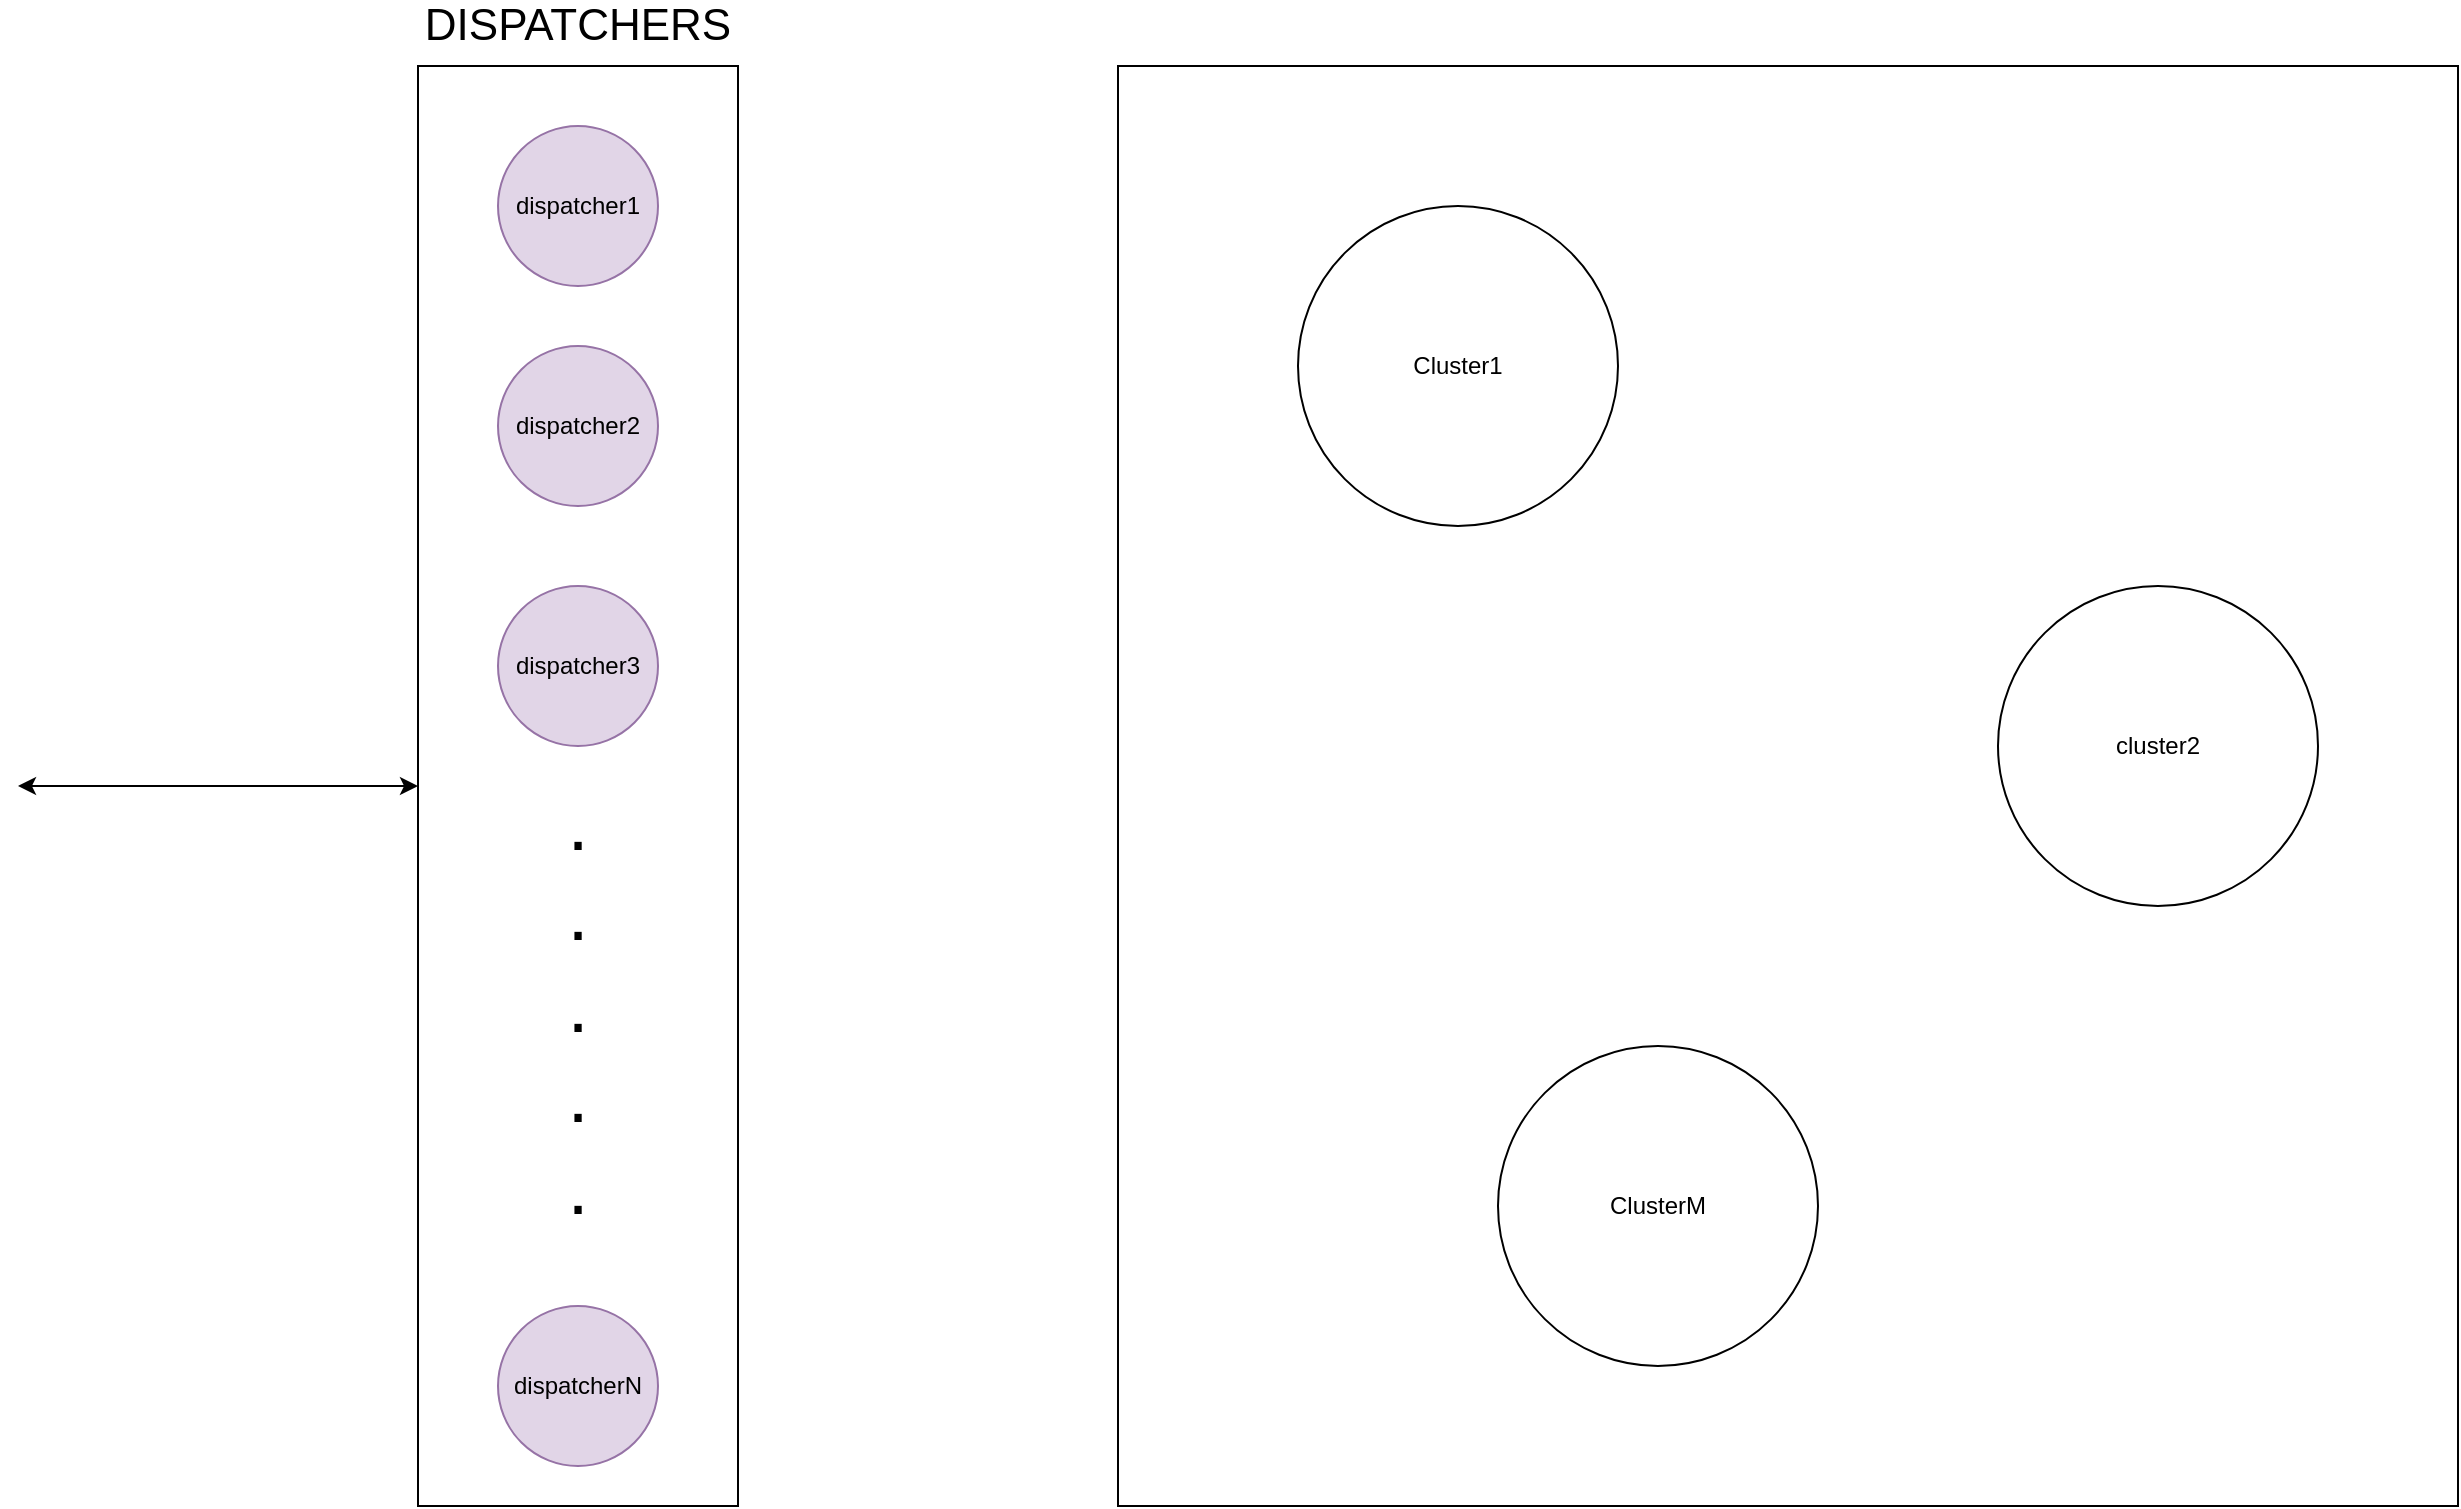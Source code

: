 <mxfile version="14.7.2" type="device" pages="2"><diagram id="qpl6mM6oCZW2Q2esjjXB" name="Page-1"><mxGraphModel dx="2524" dy="919" grid="1" gridSize="10" guides="1" tooltips="1" connect="1" arrows="1" fold="1" page="1" pageScale="1" pageWidth="827" pageHeight="1169" math="0" shadow="0"><root><mxCell id="0"/><mxCell id="1" parent="0"/><mxCell id="sBukJJ4BUMoM6KsQqtWM-1" value="" style="rounded=0;whiteSpace=wrap;html=1;" parent="1" vertex="1"><mxGeometry x="160" y="120" width="160" height="720" as="geometry"/></mxCell><mxCell id="sBukJJ4BUMoM6KsQqtWM-2" value="dispatcher1" style="ellipse;whiteSpace=wrap;html=1;aspect=fixed;fillColor=#e1d5e7;strokeColor=#9673a6;" parent="1" vertex="1"><mxGeometry x="200" y="150" width="80" height="80" as="geometry"/></mxCell><mxCell id="sBukJJ4BUMoM6KsQqtWM-3" value="dispatcher2" style="ellipse;whiteSpace=wrap;html=1;aspect=fixed;fillColor=#e1d5e7;strokeColor=#9673a6;" parent="1" vertex="1"><mxGeometry x="200" y="260" width="80" height="80" as="geometry"/></mxCell><mxCell id="sBukJJ4BUMoM6KsQqtWM-4" value="dispatcher3" style="ellipse;whiteSpace=wrap;html=1;aspect=fixed;fillColor=#e1d5e7;strokeColor=#9673a6;" parent="1" vertex="1"><mxGeometry x="200" y="380" width="80" height="80" as="geometry"/></mxCell><mxCell id="sBukJJ4BUMoM6KsQqtWM-5" value="dispatcherN" style="ellipse;whiteSpace=wrap;html=1;aspect=fixed;fillColor=#e1d5e7;strokeColor=#9673a6;" parent="1" vertex="1"><mxGeometry x="200" y="740" width="80" height="80" as="geometry"/></mxCell><mxCell id="sBukJJ4BUMoM6KsQqtWM-6" value="&lt;font style=&quot;font-size: 38px&quot;&gt;.&lt;br&gt;.&lt;br&gt;.&lt;br&gt;.&lt;br&gt;.&lt;/font&gt;" style="text;html=1;strokeColor=none;fillColor=none;align=center;verticalAlign=middle;whiteSpace=wrap;rounded=0;" parent="1" vertex="1"><mxGeometry x="220" y="520" width="40" height="140" as="geometry"/></mxCell><mxCell id="sBukJJ4BUMoM6KsQqtWM-7" value="" style="endArrow=classic;startArrow=classic;html=1;entryX=0;entryY=0.5;entryDx=0;entryDy=0;" parent="1" target="sBukJJ4BUMoM6KsQqtWM-1" edge="1"><mxGeometry width="50" height="50" relative="1" as="geometry"><mxPoint x="-40" y="480" as="sourcePoint"/><mxPoint x="80" y="480" as="targetPoint"/></mxGeometry></mxCell><mxCell id="sBukJJ4BUMoM6KsQqtWM-8" value="&lt;font style=&quot;font-size: 22px&quot;&gt;DISPATCHERS&lt;/font&gt;" style="text;html=1;strokeColor=none;fillColor=none;align=center;verticalAlign=middle;whiteSpace=wrap;rounded=0;" parent="1" vertex="1"><mxGeometry x="190" y="90" width="100" height="20" as="geometry"/></mxCell><mxCell id="sBukJJ4BUMoM6KsQqtWM-12" value="" style="rounded=0;whiteSpace=wrap;html=1;" parent="1" vertex="1"><mxGeometry x="510" y="120" width="670" height="720" as="geometry"/></mxCell><mxCell id="sBukJJ4BUMoM6KsQqtWM-13" value="Cluster1" style="ellipse;whiteSpace=wrap;html=1;aspect=fixed;" parent="1" vertex="1"><mxGeometry x="600" y="190" width="160" height="160" as="geometry"/></mxCell><mxCell id="sBukJJ4BUMoM6KsQqtWM-14" value="cluster2" style="ellipse;whiteSpace=wrap;html=1;aspect=fixed;" parent="1" vertex="1"><mxGeometry x="950" y="380" width="160" height="160" as="geometry"/></mxCell><mxCell id="sBukJJ4BUMoM6KsQqtWM-15" value="ClusterM" style="ellipse;whiteSpace=wrap;html=1;aspect=fixed;" parent="1" vertex="1"><mxGeometry x="700" y="610" width="160" height="160" as="geometry"/></mxCell></root></mxGraphModel></diagram><diagram id="DyUUFBA-XkjGMjdzTLlC" name="Page-2"><mxGraphModel dx="4138" dy="1366" grid="1" gridSize="10" guides="1" tooltips="1" connect="1" arrows="1" fold="1" page="1" pageScale="1" pageWidth="827" pageHeight="1169" math="0" shadow="0"><root><mxCell id="n2OeoBrHxuIZvequ0pLb-0"/><mxCell id="n2OeoBrHxuIZvequ0pLb-1" parent="n2OeoBrHxuIZvequ0pLb-0"/><mxCell id="n2OeoBrHxuIZvequ0pLb-2" value="" style="rounded=0;whiteSpace=wrap;html=1;" parent="n2OeoBrHxuIZvequ0pLb-1" vertex="1"><mxGeometry x="210" y="120" width="430" height="300" as="geometry"/></mxCell><mxCell id="n2OeoBrHxuIZvequ0pLb-3" value="Erlang&lt;br&gt;Process" style="ellipse;whiteSpace=wrap;html=1;aspect=fixed;fillColor=#f8cecc;strokeColor=#b85450;" parent="n2OeoBrHxuIZvequ0pLb-1" vertex="1"><mxGeometry x="490" y="310" width="80" height="80" as="geometry"/></mxCell><mxCell id="n2OeoBrHxuIZvequ0pLb-4" value="Erlang&lt;br&gt;Process" style="ellipse;whiteSpace=wrap;html=1;aspect=fixed;fillColor=#fff2cc;strokeColor=#d6b656;" parent="n2OeoBrHxuIZvequ0pLb-1" vertex="1"><mxGeometry x="270" y="310" width="80" height="80" as="geometry"/></mxCell><mxCell id="n2OeoBrHxuIZvequ0pLb-5" value="Erlang&lt;br&gt;Process" style="ellipse;whiteSpace=wrap;html=1;aspect=fixed;fillColor=#e1d5e7;strokeColor=#9673a6;" parent="n2OeoBrHxuIZvequ0pLb-1" vertex="1"><mxGeometry x="490" y="150" width="80" height="80" as="geometry"/></mxCell><mxCell id="n2OeoBrHxuIZvequ0pLb-6" value="Erlang&lt;br&gt;Process" style="ellipse;whiteSpace=wrap;html=1;aspect=fixed;fillColor=#d5e8d4;strokeColor=#82b366;" parent="n2OeoBrHxuIZvequ0pLb-1" vertex="1"><mxGeometry x="270" y="150" width="80" height="80" as="geometry"/></mxCell><mxCell id="n2OeoBrHxuIZvequ0pLb-7" value="" style="rounded=0;whiteSpace=wrap;html=1;" parent="n2OeoBrHxuIZvequ0pLb-1" vertex="1"><mxGeometry x="850" y="380" width="430" height="300" as="geometry"/></mxCell><mxCell id="n2OeoBrHxuIZvequ0pLb-8" value="Erlang&lt;br&gt;Process" style="ellipse;whiteSpace=wrap;html=1;aspect=fixed;fillColor=#fff2cc;strokeColor=#d6b656;" parent="n2OeoBrHxuIZvequ0pLb-1" vertex="1"><mxGeometry x="1130" y="570" width="80" height="80" as="geometry"/></mxCell><mxCell id="n2OeoBrHxuIZvequ0pLb-9" value="Erlang&lt;br&gt;Process" style="ellipse;whiteSpace=wrap;html=1;aspect=fixed;fillColor=#f8cecc;strokeColor=#b85450;" parent="n2OeoBrHxuIZvequ0pLb-1" vertex="1"><mxGeometry x="910" y="570" width="80" height="80" as="geometry"/></mxCell><mxCell id="n2OeoBrHxuIZvequ0pLb-10" value="Erlang&lt;br&gt;Process" style="ellipse;whiteSpace=wrap;html=1;aspect=fixed;fillColor=#e1d5e7;strokeColor=#9673a6;" parent="n2OeoBrHxuIZvequ0pLb-1" vertex="1"><mxGeometry x="1130" y="410" width="80" height="80" as="geometry"/></mxCell><mxCell id="n2OeoBrHxuIZvequ0pLb-11" value="Erlang&lt;br&gt;Process" style="ellipse;whiteSpace=wrap;html=1;aspect=fixed;fillColor=#d5e8d4;strokeColor=#82b366;" parent="n2OeoBrHxuIZvequ0pLb-1" vertex="1"><mxGeometry x="910" y="410" width="80" height="80" as="geometry"/></mxCell><mxCell id="n2OeoBrHxuIZvequ0pLb-12" value="" style="rounded=0;whiteSpace=wrap;html=1;" parent="n2OeoBrHxuIZvequ0pLb-1" vertex="1"><mxGeometry x="210" y="600" width="430" height="300" as="geometry"/></mxCell><mxCell id="n2OeoBrHxuIZvequ0pLb-13" value="Erlang&lt;br&gt;Process" style="ellipse;whiteSpace=wrap;html=1;aspect=fixed;fillColor=#fff2cc;strokeColor=#d6b656;" parent="n2OeoBrHxuIZvequ0pLb-1" vertex="1"><mxGeometry x="490" y="790" width="80" height="80" as="geometry"/></mxCell><mxCell id="n2OeoBrHxuIZvequ0pLb-14" value="Erlang&lt;br&gt;Process" style="ellipse;whiteSpace=wrap;html=1;aspect=fixed;fillColor=#f8cecc;strokeColor=#b85450;" parent="n2OeoBrHxuIZvequ0pLb-1" vertex="1"><mxGeometry x="270" y="790" width="80" height="80" as="geometry"/></mxCell><mxCell id="n2OeoBrHxuIZvequ0pLb-15" value="Erlang&lt;br&gt;Process" style="ellipse;whiteSpace=wrap;html=1;aspect=fixed;fillColor=#d5e8d4;strokeColor=#82b366;" parent="n2OeoBrHxuIZvequ0pLb-1" vertex="1"><mxGeometry x="490" y="630" width="80" height="80" as="geometry"/></mxCell><mxCell id="n2OeoBrHxuIZvequ0pLb-16" value="Erlang&lt;br&gt;Process" style="ellipse;whiteSpace=wrap;html=1;aspect=fixed;fillColor=#e1d5e7;strokeColor=#9673a6;" parent="n2OeoBrHxuIZvequ0pLb-1" vertex="1"><mxGeometry x="270" y="630" width="80" height="80" as="geometry"/></mxCell><mxCell id="n2OeoBrHxuIZvequ0pLb-18" value="" style="endArrow=none;html=1;exitX=1;exitY=0.5;exitDx=0;exitDy=0;entryX=0.044;entryY=0.725;entryDx=0;entryDy=0;entryPerimeter=0;fillColor=#d5e8d4;strokeColor=#82b366;" parent="n2OeoBrHxuIZvequ0pLb-1" source="n2OeoBrHxuIZvequ0pLb-15" target="n2OeoBrHxuIZvequ0pLb-11" edge="1"><mxGeometry width="50" height="50" relative="1" as="geometry"><mxPoint x="670" y="630" as="sourcePoint"/><mxPoint x="720" y="580" as="targetPoint"/></mxGeometry></mxCell><mxCell id="n2OeoBrHxuIZvequ0pLb-24" value="" style="endArrow=none;html=1;exitX=1;exitY=0.5;exitDx=0;exitDy=0;entryX=0;entryY=0;entryDx=0;entryDy=0;fillColor=#d5e8d4;strokeColor=#82b366;" parent="n2OeoBrHxuIZvequ0pLb-1" source="n2OeoBrHxuIZvequ0pLb-6" target="n2OeoBrHxuIZvequ0pLb-11" edge="1"><mxGeometry width="50" height="50" relative="1" as="geometry"><mxPoint x="580" y="680" as="sourcePoint"/><mxPoint x="923.52" y="478" as="targetPoint"/></mxGeometry></mxCell><mxCell id="n2OeoBrHxuIZvequ0pLb-25" value="" style="endArrow=none;html=1;exitX=1;exitY=0.5;exitDx=0;exitDy=0;entryX=0;entryY=0.5;entryDx=0;entryDy=0;fillColor=#f8cecc;strokeColor=#b85450;" parent="n2OeoBrHxuIZvequ0pLb-1" source="n2OeoBrHxuIZvequ0pLb-14" target="n2OeoBrHxuIZvequ0pLb-9" edge="1"><mxGeometry width="50" height="50" relative="1" as="geometry"><mxPoint x="590" y="690" as="sourcePoint"/><mxPoint x="933.52" y="488" as="targetPoint"/></mxGeometry></mxCell><mxCell id="n2OeoBrHxuIZvequ0pLb-27" value="" style="endArrow=none;html=1;exitX=1;exitY=0.5;exitDx=0;exitDy=0;entryX=0.156;entryY=0.25;entryDx=0;entryDy=0;entryPerimeter=0;fillColor=#f8cecc;strokeColor=#b85450;" parent="n2OeoBrHxuIZvequ0pLb-1" source="n2OeoBrHxuIZvequ0pLb-3" target="n2OeoBrHxuIZvequ0pLb-9" edge="1"><mxGeometry width="50" height="50" relative="1" as="geometry"><mxPoint x="600" y="700" as="sourcePoint"/><mxPoint x="943.52" y="498" as="targetPoint"/></mxGeometry></mxCell><mxCell id="n2OeoBrHxuIZvequ0pLb-28" value="" style="endArrow=none;html=1;exitX=0.5;exitY=0;exitDx=0;exitDy=0;entryX=0;entryY=1;entryDx=0;entryDy=0;fillColor=#f8cecc;strokeColor=#b85450;" parent="n2OeoBrHxuIZvequ0pLb-1" source="n2OeoBrHxuIZvequ0pLb-14" target="n2OeoBrHxuIZvequ0pLb-3" edge="1"><mxGeometry width="50" height="50" relative="1" as="geometry"><mxPoint x="610" y="710" as="sourcePoint"/><mxPoint x="953.52" y="508" as="targetPoint"/></mxGeometry></mxCell><mxCell id="n2OeoBrHxuIZvequ0pLb-29" value="" style="endArrow=none;html=1;exitX=0;exitY=0;exitDx=0;exitDy=0;entryX=0.5;entryY=1;entryDx=0;entryDy=0;fillColor=#d5e8d4;strokeColor=#82b366;" parent="n2OeoBrHxuIZvequ0pLb-1" source="n2OeoBrHxuIZvequ0pLb-15" target="n2OeoBrHxuIZvequ0pLb-6" edge="1"><mxGeometry width="50" height="50" relative="1" as="geometry"><mxPoint x="620" y="720" as="sourcePoint"/><mxPoint x="963.52" y="518" as="targetPoint"/></mxGeometry></mxCell><mxCell id="n2OeoBrHxuIZvequ0pLb-30" value="" style="endArrow=none;html=1;exitX=1;exitY=0.5;exitDx=0;exitDy=0;entryX=0;entryY=0;entryDx=0;entryDy=0;fillColor=#fff2cc;strokeColor=#d6b656;" parent="n2OeoBrHxuIZvequ0pLb-1" source="n2OeoBrHxuIZvequ0pLb-4" target="n2OeoBrHxuIZvequ0pLb-8" edge="1"><mxGeometry width="50" height="50" relative="1" as="geometry"><mxPoint x="630" y="730" as="sourcePoint"/><mxPoint x="973.52" y="528" as="targetPoint"/></mxGeometry></mxCell><mxCell id="n2OeoBrHxuIZvequ0pLb-31" value="" style="endArrow=none;html=1;exitX=0;exitY=0;exitDx=0;exitDy=0;entryX=0;entryY=1;entryDx=0;entryDy=0;fillColor=#fff2cc;strokeColor=#d6b656;" parent="n2OeoBrHxuIZvequ0pLb-1" source="n2OeoBrHxuIZvequ0pLb-13" target="n2OeoBrHxuIZvequ0pLb-4" edge="1"><mxGeometry width="50" height="50" relative="1" as="geometry"><mxPoint x="640" y="740" as="sourcePoint"/><mxPoint x="983.52" y="538" as="targetPoint"/></mxGeometry></mxCell><mxCell id="n2OeoBrHxuIZvequ0pLb-32" value="" style="endArrow=none;html=1;exitX=1;exitY=0.5;exitDx=0;exitDy=0;entryX=0;entryY=1;entryDx=0;entryDy=0;fillColor=#fff2cc;strokeColor=#d6b656;" parent="n2OeoBrHxuIZvequ0pLb-1" source="n2OeoBrHxuIZvequ0pLb-13" target="n2OeoBrHxuIZvequ0pLb-8" edge="1"><mxGeometry width="50" height="50" relative="1" as="geometry"><mxPoint x="650" y="750" as="sourcePoint"/><mxPoint x="993.52" y="548" as="targetPoint"/></mxGeometry></mxCell><mxCell id="n2OeoBrHxuIZvequ0pLb-33" value="&lt;font style=&quot;font-size: 26px&quot;&gt;ERLANG NODE a@localhost&lt;/font&gt;" style="text;html=1;strokeColor=none;fillColor=none;align=center;verticalAlign=middle;whiteSpace=wrap;rounded=0;" parent="n2OeoBrHxuIZvequ0pLb-1" vertex="1"><mxGeometry x="230" y="90" width="380" height="20" as="geometry"/></mxCell><mxCell id="n2OeoBrHxuIZvequ0pLb-34" value="&lt;font style=&quot;font-size: 26px&quot;&gt;ERLANG NODE c@localhost&lt;/font&gt;" style="text;html=1;strokeColor=none;fillColor=none;align=center;verticalAlign=middle;whiteSpace=wrap;rounded=0;" parent="n2OeoBrHxuIZvequ0pLb-1" vertex="1"><mxGeometry x="875" y="700" width="380" height="20" as="geometry"/></mxCell><mxCell id="n2OeoBrHxuIZvequ0pLb-35" value="&lt;font style=&quot;font-size: 26px&quot;&gt;ERLANG NODE b@localhost&lt;/font&gt;" style="text;html=1;strokeColor=none;fillColor=none;align=center;verticalAlign=middle;whiteSpace=wrap;rounded=0;" parent="n2OeoBrHxuIZvequ0pLb-1" vertex="1"><mxGeometry x="235" y="920" width="380" height="20" as="geometry"/></mxCell><mxCell id="Tpp9m-tPoKFcQ5mHSwW_-0" value="" style="ellipse;whiteSpace=wrap;html=1;aspect=fixed;fillColor=#fff2cc;strokeColor=#d6b656;" parent="n2OeoBrHxuIZvequ0pLb-1" vertex="1"><mxGeometry x="-960" y="120" width="30" height="30" as="geometry"/></mxCell><mxCell id="Tpp9m-tPoKFcQ5mHSwW_-1" value="" style="ellipse;whiteSpace=wrap;html=1;aspect=fixed;fillColor=#f8cecc;strokeColor=#b85450;" parent="n2OeoBrHxuIZvequ0pLb-1" vertex="1"><mxGeometry x="-960" y="80" width="30" height="30" as="geometry"/></mxCell><mxCell id="Tpp9m-tPoKFcQ5mHSwW_-2" value="" style="ellipse;whiteSpace=wrap;html=1;aspect=fixed;fillColor=#e1d5e7;strokeColor=#9673a6;" parent="n2OeoBrHxuIZvequ0pLb-1" vertex="1"><mxGeometry x="-960" y="200" width="30" height="30" as="geometry"/></mxCell><mxCell id="Tpp9m-tPoKFcQ5mHSwW_-6" value="" style="ellipse;whiteSpace=wrap;html=1;aspect=fixed;fillColor=#d5e8d4;strokeColor=#82b366;" parent="n2OeoBrHxuIZvequ0pLb-1" vertex="1"><mxGeometry x="-960" y="160" width="30" height="30" as="geometry"/></mxCell><mxCell id="Tpp9m-tPoKFcQ5mHSwW_-9" value="&lt;span style=&quot;font-size: 16px&quot;&gt;Executor Process Cluster 1&lt;/span&gt;" style="text;html=1;strokeColor=none;fillColor=none;align=center;verticalAlign=middle;whiteSpace=wrap;rounded=0;" parent="n2OeoBrHxuIZvequ0pLb-1" vertex="1"><mxGeometry x="-930" y="85" width="220" height="20" as="geometry"/></mxCell><mxCell id="Tpp9m-tPoKFcQ5mHSwW_-10" value="&lt;span style=&quot;color: rgb(0 , 0 , 0) ; font-family: &amp;#34;helvetica&amp;#34; ; font-size: 16px ; font-style: normal ; font-weight: 400 ; letter-spacing: normal ; text-align: center ; text-indent: 0px ; text-transform: none ; word-spacing: 0px ; background-color: rgb(248 , 249 , 250) ; display: inline ; float: none&quot;&gt;Executor Process Cluster 2&lt;/span&gt;" style="text;whiteSpace=wrap;html=1;" parent="n2OeoBrHxuIZvequ0pLb-1" vertex="1"><mxGeometry x="-920" y="120" width="220" height="30" as="geometry"/></mxCell><mxCell id="Tpp9m-tPoKFcQ5mHSwW_-11" value="&lt;span style=&quot;color: rgb(0 , 0 , 0) ; font-family: &amp;#34;helvetica&amp;#34; ; font-size: 16px ; font-style: normal ; font-weight: 400 ; letter-spacing: normal ; text-align: center ; text-indent: 0px ; text-transform: none ; word-spacing: 0px ; background-color: rgb(248 , 249 , 250) ; display: inline ; float: none&quot;&gt;Executor Process Cluster 3&lt;/span&gt;" style="text;whiteSpace=wrap;html=1;" parent="n2OeoBrHxuIZvequ0pLb-1" vertex="1"><mxGeometry x="-920" y="160" width="220" height="30" as="geometry"/></mxCell><mxCell id="pm1VcBQPvUIP7bGH6WFJ-0" value="" style="endArrow=none;html=1;entryX=0;entryY=1;entryDx=0;entryDy=0;exitX=0.5;exitY=0;exitDx=0;exitDy=0;fillColor=#e1d5e7;strokeColor=#9673a6;" parent="n2OeoBrHxuIZvequ0pLb-1" source="n2OeoBrHxuIZvequ0pLb-16" target="n2OeoBrHxuIZvequ0pLb-5" edge="1"><mxGeometry width="50" height="50" relative="1" as="geometry"><mxPoint x="210" y="560" as="sourcePoint"/><mxPoint x="260" y="510" as="targetPoint"/></mxGeometry></mxCell><mxCell id="pm1VcBQPvUIP7bGH6WFJ-1" value="" style="endArrow=none;html=1;entryX=0;entryY=0.5;entryDx=0;entryDy=0;exitX=1;exitY=0.5;exitDx=0;exitDy=0;fillColor=#e1d5e7;strokeColor=#9673a6;" parent="n2OeoBrHxuIZvequ0pLb-1" source="n2OeoBrHxuIZvequ0pLb-16" target="n2OeoBrHxuIZvequ0pLb-10" edge="1"><mxGeometry width="50" height="50" relative="1" as="geometry"><mxPoint x="320.0" y="640.0" as="sourcePoint"/><mxPoint x="511.716" y="228.284" as="targetPoint"/></mxGeometry></mxCell><mxCell id="pm1VcBQPvUIP7bGH6WFJ-2" value="" style="endArrow=none;html=1;entryX=1;entryY=0.5;entryDx=0;entryDy=0;exitX=0.5;exitY=0;exitDx=0;exitDy=0;fillColor=#e1d5e7;strokeColor=#9673a6;" parent="n2OeoBrHxuIZvequ0pLb-1" source="n2OeoBrHxuIZvequ0pLb-10" target="n2OeoBrHxuIZvequ0pLb-5" edge="1"><mxGeometry width="50" height="50" relative="1" as="geometry"><mxPoint x="330.0" y="650.0" as="sourcePoint"/><mxPoint x="521.716" y="238.284" as="targetPoint"/></mxGeometry></mxCell><mxCell id="pm1VcBQPvUIP7bGH6WFJ-3" value="&lt;span style=&quot;color: rgb(0 , 0 , 0) ; font-family: &amp;#34;helvetica&amp;#34; ; font-size: 16px ; font-style: normal ; font-weight: 400 ; letter-spacing: normal ; text-align: center ; text-indent: 0px ; text-transform: none ; word-spacing: 0px ; background-color: rgb(248 , 249 , 250) ; display: inline ; float: none&quot;&gt;Executor Process Cluster 4&lt;/span&gt;" style="text;whiteSpace=wrap;html=1;" parent="n2OeoBrHxuIZvequ0pLb-1" vertex="1"><mxGeometry x="-920" y="200" width="220" height="30" as="geometry"/></mxCell><mxCell id="pm1VcBQPvUIP7bGH6WFJ-4" value="" style="rounded=0;whiteSpace=wrap;html=1;" parent="n2OeoBrHxuIZvequ0pLb-1" vertex="1"><mxGeometry x="-430" y="90" width="430" height="300" as="geometry"/></mxCell><mxCell id="pm1VcBQPvUIP7bGH6WFJ-5" value="Erlang&lt;br&gt;Process" style="ellipse;whiteSpace=wrap;html=1;aspect=fixed;fillColor=#dae8fc;strokeColor=#6c8ebf;" parent="n2OeoBrHxuIZvequ0pLb-1" vertex="1"><mxGeometry x="-150" y="280" width="80" height="80" as="geometry"/></mxCell><mxCell id="pm1VcBQPvUIP7bGH6WFJ-6" value="Erlang&lt;br&gt;Process" style="ellipse;whiteSpace=wrap;html=1;aspect=fixed;fillColor=#dae8fc;strokeColor=#6c8ebf;" parent="n2OeoBrHxuIZvequ0pLb-1" vertex="1"><mxGeometry x="-370" y="280" width="80" height="80" as="geometry"/></mxCell><mxCell id="pm1VcBQPvUIP7bGH6WFJ-7" value="Erlang&lt;br&gt;Process" style="ellipse;whiteSpace=wrap;html=1;aspect=fixed;fillColor=#dae8fc;strokeColor=#6c8ebf;" parent="n2OeoBrHxuIZvequ0pLb-1" vertex="1"><mxGeometry x="-150" y="120" width="80" height="80" as="geometry"/></mxCell><mxCell id="pm1VcBQPvUIP7bGH6WFJ-8" value="Erlang&lt;br&gt;Process" style="ellipse;whiteSpace=wrap;html=1;aspect=fixed;fillColor=#dae8fc;strokeColor=#6c8ebf;" parent="n2OeoBrHxuIZvequ0pLb-1" vertex="1"><mxGeometry x="-370" y="120" width="80" height="80" as="geometry"/></mxCell><mxCell id="pm1VcBQPvUIP7bGH6WFJ-9" value="&lt;font style=&quot;font-size: 26px&quot;&gt;ERLANG NODE 1@localhost&lt;/font&gt;" style="text;html=1;strokeColor=none;fillColor=none;align=center;verticalAlign=middle;whiteSpace=wrap;rounded=0;" parent="n2OeoBrHxuIZvequ0pLb-1" vertex="1"><mxGeometry x="-410" y="60" width="380" height="20" as="geometry"/></mxCell><mxCell id="pm1VcBQPvUIP7bGH6WFJ-10" value="" style="rounded=0;whiteSpace=wrap;html=1;" parent="n2OeoBrHxuIZvequ0pLb-1" vertex="1"><mxGeometry x="-430" y="460" width="430" height="300" as="geometry"/></mxCell><mxCell id="pm1VcBQPvUIP7bGH6WFJ-11" value="Erlang&lt;br&gt;Process" style="ellipse;whiteSpace=wrap;html=1;aspect=fixed;fillColor=#dae8fc;strokeColor=#6c8ebf;" parent="n2OeoBrHxuIZvequ0pLb-1" vertex="1"><mxGeometry x="-150" y="650" width="80" height="80" as="geometry"/></mxCell><mxCell id="pm1VcBQPvUIP7bGH6WFJ-12" value="Erlang&lt;br&gt;Process" style="ellipse;whiteSpace=wrap;html=1;aspect=fixed;fillColor=#dae8fc;strokeColor=#6c8ebf;" parent="n2OeoBrHxuIZvequ0pLb-1" vertex="1"><mxGeometry x="-370" y="650" width="80" height="80" as="geometry"/></mxCell><mxCell id="pm1VcBQPvUIP7bGH6WFJ-13" value="Erlang&lt;br&gt;Process" style="ellipse;whiteSpace=wrap;html=1;aspect=fixed;fillColor=#dae8fc;strokeColor=#6c8ebf;" parent="n2OeoBrHxuIZvequ0pLb-1" vertex="1"><mxGeometry x="-150" y="490" width="80" height="80" as="geometry"/></mxCell><mxCell id="pm1VcBQPvUIP7bGH6WFJ-14" value="Erlang&lt;br&gt;Process" style="ellipse;whiteSpace=wrap;html=1;aspect=fixed;fillColor=#dae8fc;strokeColor=#6c8ebf;" parent="n2OeoBrHxuIZvequ0pLb-1" vertex="1"><mxGeometry x="-370" y="490" width="80" height="80" as="geometry"/></mxCell><mxCell id="pm1VcBQPvUIP7bGH6WFJ-15" value="&lt;font style=&quot;font-size: 26px&quot;&gt;ERLANG NODE 2@localhost&lt;/font&gt;" style="text;html=1;strokeColor=none;fillColor=none;align=center;verticalAlign=middle;whiteSpace=wrap;rounded=0;" parent="n2OeoBrHxuIZvequ0pLb-1" vertex="1"><mxGeometry x="-410" y="430" width="380" height="20" as="geometry"/></mxCell><mxCell id="pm1VcBQPvUIP7bGH6WFJ-16" value="" style="rounded=0;whiteSpace=wrap;html=1;" parent="n2OeoBrHxuIZvequ0pLb-1" vertex="1"><mxGeometry x="-430" y="850" width="430" height="300" as="geometry"/></mxCell><mxCell id="pm1VcBQPvUIP7bGH6WFJ-17" value="Erlang&lt;br&gt;Process" style="ellipse;whiteSpace=wrap;html=1;aspect=fixed;fillColor=#dae8fc;strokeColor=#6c8ebf;" parent="n2OeoBrHxuIZvequ0pLb-1" vertex="1"><mxGeometry x="-150" y="1040" width="80" height="80" as="geometry"/></mxCell><mxCell id="pm1VcBQPvUIP7bGH6WFJ-18" value="Erlang&lt;br&gt;Process" style="ellipse;whiteSpace=wrap;html=1;aspect=fixed;fillColor=#dae8fc;strokeColor=#6c8ebf;" parent="n2OeoBrHxuIZvequ0pLb-1" vertex="1"><mxGeometry x="-370" y="1040" width="80" height="80" as="geometry"/></mxCell><mxCell id="pm1VcBQPvUIP7bGH6WFJ-19" value="Erlang&lt;br&gt;Process" style="ellipse;whiteSpace=wrap;html=1;aspect=fixed;fillColor=#dae8fc;strokeColor=#6c8ebf;" parent="n2OeoBrHxuIZvequ0pLb-1" vertex="1"><mxGeometry x="-150" y="880" width="80" height="80" as="geometry"/></mxCell><mxCell id="pm1VcBQPvUIP7bGH6WFJ-20" value="Erlang&lt;br&gt;Process" style="ellipse;whiteSpace=wrap;html=1;aspect=fixed;fillColor=#dae8fc;strokeColor=#6c8ebf;" parent="n2OeoBrHxuIZvequ0pLb-1" vertex="1"><mxGeometry x="-370" y="880" width="80" height="80" as="geometry"/></mxCell><mxCell id="pm1VcBQPvUIP7bGH6WFJ-21" value="&lt;font style=&quot;font-size: 26px&quot;&gt;ERLANG NODE 3@localhost&lt;/font&gt;" style="text;html=1;strokeColor=none;fillColor=none;align=center;verticalAlign=middle;whiteSpace=wrap;rounded=0;" parent="n2OeoBrHxuIZvequ0pLb-1" vertex="1"><mxGeometry x="-410" y="820" width="380" height="20" as="geometry"/></mxCell><mxCell id="pm1VcBQPvUIP7bGH6WFJ-24" value="&lt;font style=&quot;font-size: 30px&quot;&gt;APPLICATION SERVER&lt;/font&gt;" style="fontColor=#0066CC;verticalAlign=top;verticalLabelPosition=bottom;labelPosition=center;align=center;html=1;outlineConnect=0;fillColor=#CCCCCC;strokeColor=#6881B3;gradientColor=none;gradientDirection=north;strokeWidth=2;shape=mxgraph.networks.server;" parent="n2OeoBrHxuIZvequ0pLb-1" vertex="1"><mxGeometry x="-1050" y="320" width="310" height="390" as="geometry"/></mxCell><mxCell id="pm1VcBQPvUIP7bGH6WFJ-30" value="" style="shape=flexArrow;endArrow=classic;startArrow=classic;html=1;endWidth=55.172;endSize=9.71;width=60;startSize=7.069;startWidth=55.172;" parent="n2OeoBrHxuIZvequ0pLb-1" edge="1"><mxGeometry width="100" height="100" relative="1" as="geometry"><mxPoint x="50" y="514" as="sourcePoint"/><mxPoint x="190" y="514" as="targetPoint"/></mxGeometry></mxCell><mxCell id="eaQyuac04dChBruAH-V0-6" value="&lt;font style=&quot;font-size: 20px&quot;&gt;Fully Connected&lt;/font&gt;" style="edgeLabel;html=1;align=center;verticalAlign=middle;resizable=0;points=[];" vertex="1" connectable="0" parent="pm1VcBQPvUIP7bGH6WFJ-30"><mxGeometry x="-0.298" y="5" relative="1" as="geometry"><mxPoint x="20" y="6" as="offset"/></mxGeometry></mxCell><mxCell id="pm1VcBQPvUIP7bGH6WFJ-32" value="" style="shape=flexArrow;endArrow=classic;startArrow=classic;html=1;endWidth=55.172;endSize=9.71;width=60;startSize=7.069;startWidth=55.172;" parent="n2OeoBrHxuIZvequ0pLb-1" edge="1"><mxGeometry width="100" height="100" relative="1" as="geometry"><mxPoint x="-650" y="529.29" as="sourcePoint"/><mxPoint x="-510" y="529.29" as="targetPoint"/></mxGeometry></mxCell><mxCell id="pm1VcBQPvUIP7bGH6WFJ-33" value="" style="ellipse;whiteSpace=wrap;html=1;aspect=fixed;fillColor=#dae8fc;strokeColor=#6c8ebf;" parent="n2OeoBrHxuIZvequ0pLb-1" vertex="1"><mxGeometry x="-960" y="40" width="30" height="30" as="geometry"/></mxCell><mxCell id="pm1VcBQPvUIP7bGH6WFJ-34" value="&lt;span style=&quot;font-size: 16px&quot;&gt;Dispatcher Process&lt;/span&gt;" style="text;html=1;strokeColor=none;fillColor=none;align=center;verticalAlign=middle;whiteSpace=wrap;rounded=0;" parent="n2OeoBrHxuIZvequ0pLb-1" vertex="1"><mxGeometry x="-930" y="45" width="220" height="20" as="geometry"/></mxCell><mxCell id="eaQyuac04dChBruAH-V0-0" value="&lt;font style=&quot;font-size: 26px&quot;&gt;Mnesia&lt;/font&gt;" style="rounded=0;whiteSpace=wrap;html=1;fillColor=#f5f5f5;strokeColor=#666666;fontColor=#333333;" vertex="1" parent="n2OeoBrHxuIZvequ0pLb-1"><mxGeometry x="615" y="865" width="130" height="110" as="geometry"/></mxCell><mxCell id="eaQyuac04dChBruAH-V0-1" value="&lt;font style=&quot;font-size: 26px&quot;&gt;Mnesia&lt;/font&gt;" style="rounded=0;whiteSpace=wrap;html=1;fillColor=#f5f5f5;strokeColor=#666666;fontColor=#333333;" vertex="1" parent="n2OeoBrHxuIZvequ0pLb-1"><mxGeometry x="1250" y="620" width="130" height="110" as="geometry"/></mxCell><mxCell id="eaQyuac04dChBruAH-V0-2" value="&lt;font style=&quot;font-size: 26px&quot;&gt;Mnesia&lt;/font&gt;" style="rounded=0;whiteSpace=wrap;html=1;fillColor=#f5f5f5;strokeColor=#666666;fontColor=#333333;" vertex="1" parent="n2OeoBrHxuIZvequ0pLb-1"><mxGeometry x="610" y="60" width="130" height="110" as="geometry"/></mxCell><mxCell id="eaQyuac04dChBruAH-V0-3" value="" style="endArrow=none;html=1;entryX=0.5;entryY=0;entryDx=0;entryDy=0;exitX=1;exitY=0.5;exitDx=0;exitDy=0;fillColor=#f5f5f5;strokeColor=#666666;" edge="1" parent="n2OeoBrHxuIZvequ0pLb-1" source="eaQyuac04dChBruAH-V0-2" target="eaQyuac04dChBruAH-V0-1"><mxGeometry width="50" height="50" relative="1" as="geometry"><mxPoint x="910" y="270" as="sourcePoint"/><mxPoint x="1690" y="50" as="targetPoint"/><Array as="points"><mxPoint x="1315" y="115"/></Array></mxGeometry></mxCell><mxCell id="eaQyuac04dChBruAH-V0-4" value="" style="endArrow=none;html=1;exitX=1;exitY=0.5;exitDx=0;exitDy=0;entryX=0.5;entryY=1;entryDx=0;entryDy=0;fillColor=#f5f5f5;strokeColor=#666666;" edge="1" parent="n2OeoBrHxuIZvequ0pLb-1" source="eaQyuac04dChBruAH-V0-0" target="eaQyuac04dChBruAH-V0-1"><mxGeometry width="50" height="50" relative="1" as="geometry"><mxPoint x="760" y="940" as="sourcePoint"/><mxPoint x="1331.716" y="748.284" as="targetPoint"/><Array as="points"><mxPoint x="1315" y="920"/></Array></mxGeometry></mxCell><mxCell id="eaQyuac04dChBruAH-V0-5" value="" style="endArrow=none;html=1;exitX=0.5;exitY=0;exitDx=0;exitDy=0;entryX=0.5;entryY=1;entryDx=0;entryDy=0;fillColor=#f5f5f5;strokeColor=#666666;" edge="1" parent="n2OeoBrHxuIZvequ0pLb-1" source="eaQyuac04dChBruAH-V0-0" target="eaQyuac04dChBruAH-V0-2"><mxGeometry width="50" height="50" relative="1" as="geometry"><mxPoint x="580" y="840" as="sourcePoint"/><mxPoint x="1151.716" y="648.284" as="targetPoint"/></mxGeometry></mxCell><mxCell id="eaQyuac04dChBruAH-V0-7" value="&lt;font style=&quot;font-size: 20px&quot;&gt;Fully Connected&lt;/font&gt;" style="edgeLabel;html=1;align=center;verticalAlign=middle;resizable=0;points=[];" vertex="1" connectable="0" parent="n2OeoBrHxuIZvequ0pLb-1"><mxGeometry x="-580" y="530" as="geometry"/></mxCell></root></mxGraphModel></diagram></mxfile>